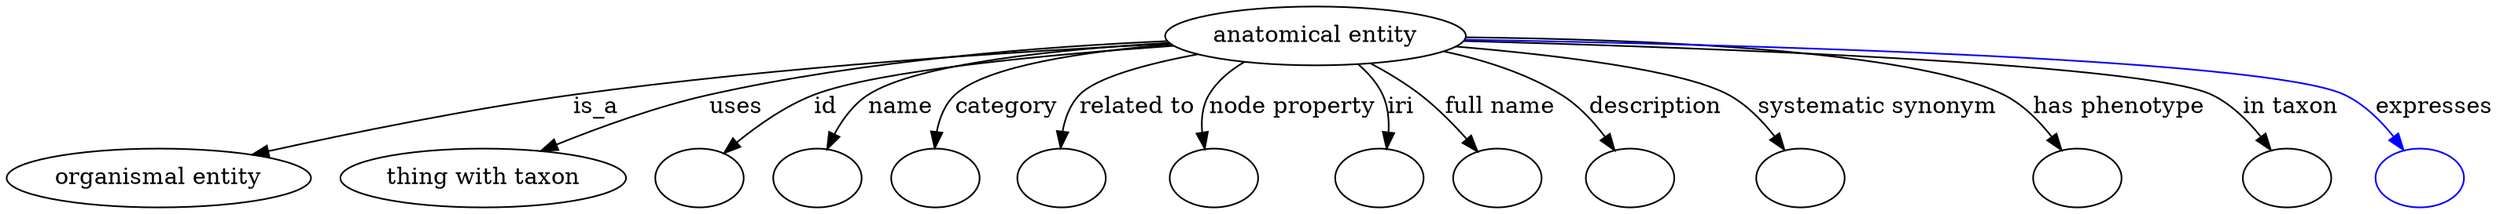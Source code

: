 digraph {
	graph [bb="0,0,1267.6,122"];
	node [label="\N"];
	"anatomical entity"	 [height=0.5,
		label="anatomical entity",
		pos="681.6,104",
		width=1.9792];
	"organismal entity"	 [height=0.5,
		pos="71.597,18",
		width=1.9888];
	"anatomical entity" -> "organismal entity"	 [label=is_a,
		lp="310.87,61",
		pos="e,125.62,30.033 611.82,99.984 534.9,94.965 407.64,84.91 299.04,68 233.21,57.749 217.66,50.338 152.6,36 147.01,34.769 141.21,33.486 \
135.39,32.198"];
	"thing with taxon"	 [height=0.5,
		pos="229.6,18",
		width=1.891];
	"anatomical entity" -> "thing with taxon"	 [label=uses,
		lp="385.65,61",
		pos="e,266.21,33.216 611.72,100.19 548.79,95.737 454.06,86.474 373.49,68 340.05,60.334 303.56,47.601 275.69,36.903"];
	id	 [color=black,
		height=0.5,
		label="",
		pos="342.6,18",
		width=0.75];
	"anatomical entity" -> id	 [color=black,
		label=id,
		lp="438.04,61",
		pos="e,361.44,31.306 615.37,97.235 553.11,90.374 464.7,79.199 431.71,68 409.88,60.592 387.25,47.823 370.26,37.043",
		style=solid];
	name	 [color=black,
		height=0.5,
		label="",
		pos="414.6,18",
		width=0.75];
	"anatomical entity" -> name	 [color=black,
		label=name,
		lp="480.76,61",
		pos="e,426.5,34.17 615.2,97.392 561.54,91.241 490.88,81.063 465.28,68 453.06,61.768 441.92,51.548 433.21,41.966",
		style=solid];
	category	 [color=black,
		height=0.5,
		label="",
		pos="486.6,18",
		width=0.75];
	"anatomical entity" -> category	 [color=black,
		label=category,
		lp="534.69,61",
		pos="e,490.77,35.814 616.51,96.367 575.33,90.41 526.87,80.962 510.4,68 503.13,62.273 497.96,53.778 494.34,45.408",
		style=solid];
	"related to"	 [color=black,
		height=0.5,
		label="",
		pos="558.6,18",
		width=0.75];
	"anatomical entity" -> "related to"	 [color=black,
		label="related to",
		lp="595.83,61",
		pos="e,558.12,36.193 627.69,92.207 603.02,85.754 577.44,77.208 569.12,68 563.75,62.048 560.86,54.065 559.37,46.228",
		style=solid];
	"node property"	 [color=black,
		height=0.5,
		label="",
		pos="631.6,18",
		width=0.75];
	"anatomical entity" -> "node property"	 [color=black,
		label="node property",
		lp="667.67,61",
		pos="e,626.02,36.096 647.53,88.093 639.9,82.828 632.79,76.171 628.45,68 624.96,61.42 624.16,53.646 624.64,46.215",
		style=solid];
	iri	 [color=black,
		height=0.5,
		label="",
		pos="703.6,18",
		width=0.75];
	"anatomical entity" -> iri	 [color=black,
		label=iri,
		lp="719.82,61",
		pos="e,710.02,35.528 699.64,86.442 704.09,80.996 708.25,74.66 710.6,68 713.09,60.921 713.14,52.982 712.09,45.552",
		style=solid];
	"full name"	 [color=black,
		height=0.5,
		label="",
		pos="775.6,18",
		width=0.75];
	"anatomical entity" -> "full name"	 [color=black,
		label="full name",
		lp="770.23,61",
		pos="e,762.2,34.02 706.21,86.887 713.93,81.167 722.33,74.568 729.6,68 738.57,59.883 747.74,50.241 755.51,41.601",
		style=solid];
	description	 [color=black,
		height=0.5,
		label="",
		pos="847.6,18",
		width=0.75];
	"anatomical entity" -> description	 [color=black,
		label=description,
		lp="849.7,61",
		pos="e,835.75,34.554 738.66,93.187 759.19,87.674 781.89,79.602 800.6,68 811.4,61.299 821.37,51.494 829.32,42.338",
		style=solid];
	"systematic synonym"	 [color=black,
		height=0.5,
		label="",
		pos="928.6,18",
		width=0.75];
	"anatomical entity" -> "systematic synonym"	 [color=black,
		label="systematic synonym",
		lp="959.56,61",
		pos="e,918.03,35.09 747.43,97.086 797.49,90.954 861.55,80.962 884.6,68 895.25,62.011 904.6,52.449 911.91,43.283",
		style=solid];
	"has phenotype"	 [color=black,
		height=0.5,
		label="",
		pos="1065.6,18",
		width=0.75];
	"anatomical entity" -> "has phenotype"	 [color=black,
		label="has phenotype",
		lp="1078.8,61",
		pos="e,1055.2,34.917 752.87,102.38 838.21,99.411 975.33,91.104 1020.6,68 1031.9,62.252 1041.6,52.421 1049.2,42.989",
		style=solid];
	"in taxon"	 [color=black,
		height=0.5,
		label="",
		pos="1168.6,18",
		width=0.75];
	"anatomical entity" -> "in taxon"	 [color=black,
		label="in taxon",
		lp="1163.3,61",
		pos="e,1158,35.031 752.01,101.06 868.12,95.799 1090.2,83.821 1122.6,68 1134.1,62.396 1144.1,52.587 1151.8,43.133",
		style=solid];
	expresses	 [color=blue,
		height=0.5,
		label="",
		pos="1240.6,18",
		width=0.75];
	"anatomical entity" -> expresses	 [color=blue,
		label=expresses,
		lp="1236.4,61",
		pos="e,1228.8,34.614 752.44,101.69 882.76,97.038 1150.8,85.483 1189.6,68 1202.1,62.352 1213.4,52.209 1222.1,42.528",
		style=solid];
}

